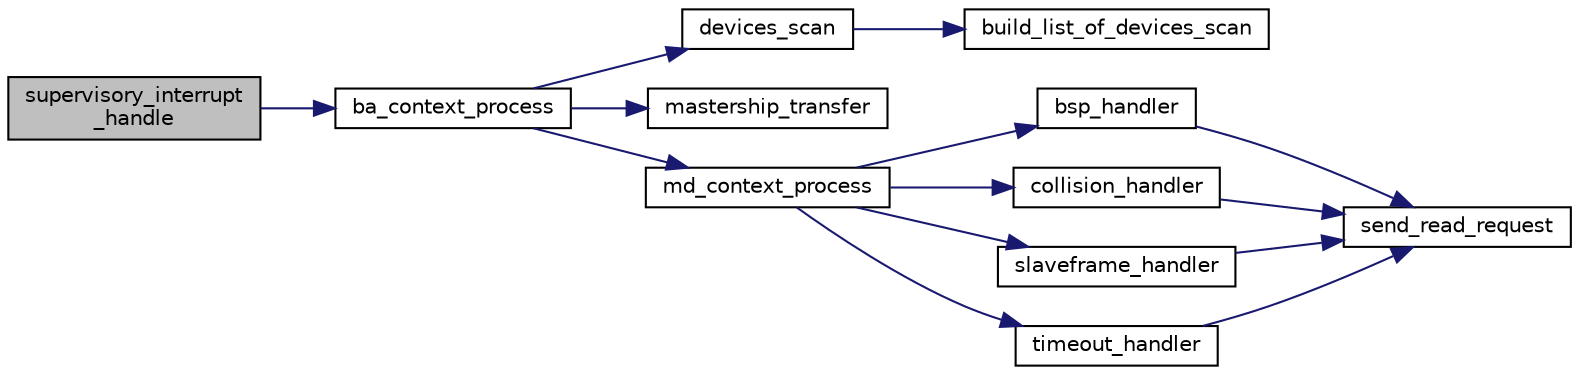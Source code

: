 digraph "supervisory_interrupt_handle"
{
  edge [fontname="Helvetica",fontsize="10",labelfontname="Helvetica",labelfontsize="10"];
  node [fontname="Helvetica",fontsize="10",shape=record];
  rankdir="LR";
  Node1 [label="supervisory_interrupt\l_handle",height=0.2,width=0.4,color="black", fillcolor="grey75", style="filled" fontcolor="black"];
  Node1 -> Node2 [color="midnightblue",fontsize="10",style="solid",fontname="Helvetica"];
  Node2 [label="ba_context_process",height=0.2,width=0.4,color="black", fillcolor="white", style="filled",URL="$ba_8c.html#ab7de23243adc9054422cb861faa57751"];
  Node2 -> Node3 [color="midnightblue",fontsize="10",style="solid",fontname="Helvetica"];
  Node3 [label="devices_scan",height=0.2,width=0.4,color="black", fillcolor="white", style="filled",URL="$ba_8c.html#a04bc998099da29360db90b196ed06300"];
  Node3 -> Node4 [color="midnightblue",fontsize="10",style="solid",fontname="Helvetica"];
  Node4 [label="build_list_of_devices_scan",height=0.2,width=0.4,color="black", fillcolor="white", style="filled",URL="$ba_8c.html#a1a50e9da599c69524b0f3fac023a2944"];
  Node2 -> Node5 [color="midnightblue",fontsize="10",style="solid",fontname="Helvetica"];
  Node5 [label="mastership_transfer",height=0.2,width=0.4,color="black", fillcolor="white", style="filled",URL="$ba_8c.html#abb829620999e7a6f9e5949d9eff4558f"];
  Node2 -> Node6 [color="midnightblue",fontsize="10",style="solid",fontname="Helvetica"];
  Node6 [label="md_context_process",height=0.2,width=0.4,color="black", fillcolor="white", style="filled",URL="$ba_8c.html#a124c552540ce823cd468a10910e4243a"];
  Node6 -> Node7 [color="midnightblue",fontsize="10",style="solid",fontname="Helvetica"];
  Node7 [label="bsp_handler",height=0.2,width=0.4,color="black", fillcolor="white", style="filled",URL="$_message_data_8c.html#afa93ee57f40577acfb18dd5ac8ec8edd"];
  Node7 -> Node8 [color="midnightblue",fontsize="10",style="solid",fontname="Helvetica"];
  Node8 [label="send_read_request",height=0.2,width=0.4,color="black", fillcolor="white", style="filled",URL="$_message_data_8c.html#a3d904b77966b7cdbb55e56721ef49207"];
  Node6 -> Node9 [color="midnightblue",fontsize="10",style="solid",fontname="Helvetica"];
  Node9 [label="collision_handler",height=0.2,width=0.4,color="black", fillcolor="white", style="filled",URL="$_message_data_8c.html#a29f990e885d1aa0473a05071093694ce"];
  Node9 -> Node8 [color="midnightblue",fontsize="10",style="solid",fontname="Helvetica"];
  Node6 -> Node10 [color="midnightblue",fontsize="10",style="solid",fontname="Helvetica"];
  Node10 [label="slaveframe_handler",height=0.2,width=0.4,color="black", fillcolor="white", style="filled",URL="$_message_data_8c.html#a0d459c3562670f880fd5b66da70ba9a3"];
  Node10 -> Node8 [color="midnightblue",fontsize="10",style="solid",fontname="Helvetica"];
  Node6 -> Node11 [color="midnightblue",fontsize="10",style="solid",fontname="Helvetica"];
  Node11 [label="timeout_handler",height=0.2,width=0.4,color="black", fillcolor="white", style="filled",URL="$_message_data_8c.html#a9ab7faaba03c0ecc58e4b7440bd9a3e0"];
  Node11 -> Node8 [color="midnightblue",fontsize="10",style="solid",fontname="Helvetica"];
}
